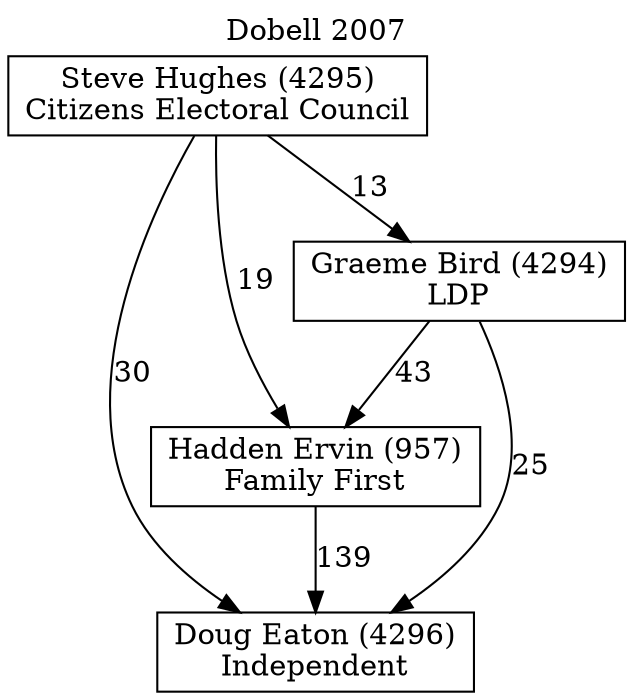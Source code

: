 // House preference flow
digraph "Doug Eaton (4296)_Dobell_2007" {
	graph [label="Dobell 2007" labelloc=t mclimit=10]
	node [shape=box]
	"Doug Eaton (4296)" [label="Doug Eaton (4296)
Independent"]
	"Hadden Ervin (957)" [label="Hadden Ervin (957)
Family First"]
	"Graeme Bird (4294)" [label="Graeme Bird (4294)
LDP"]
	"Steve Hughes (4295)" [label="Steve Hughes (4295)
Citizens Electoral Council"]
	"Hadden Ervin (957)" -> "Doug Eaton (4296)" [label=139]
	"Graeme Bird (4294)" -> "Hadden Ervin (957)" [label=43]
	"Steve Hughes (4295)" -> "Graeme Bird (4294)" [label=13]
	"Graeme Bird (4294)" -> "Doug Eaton (4296)" [label=25]
	"Steve Hughes (4295)" -> "Doug Eaton (4296)" [label=30]
	"Steve Hughes (4295)" -> "Hadden Ervin (957)" [label=19]
}
